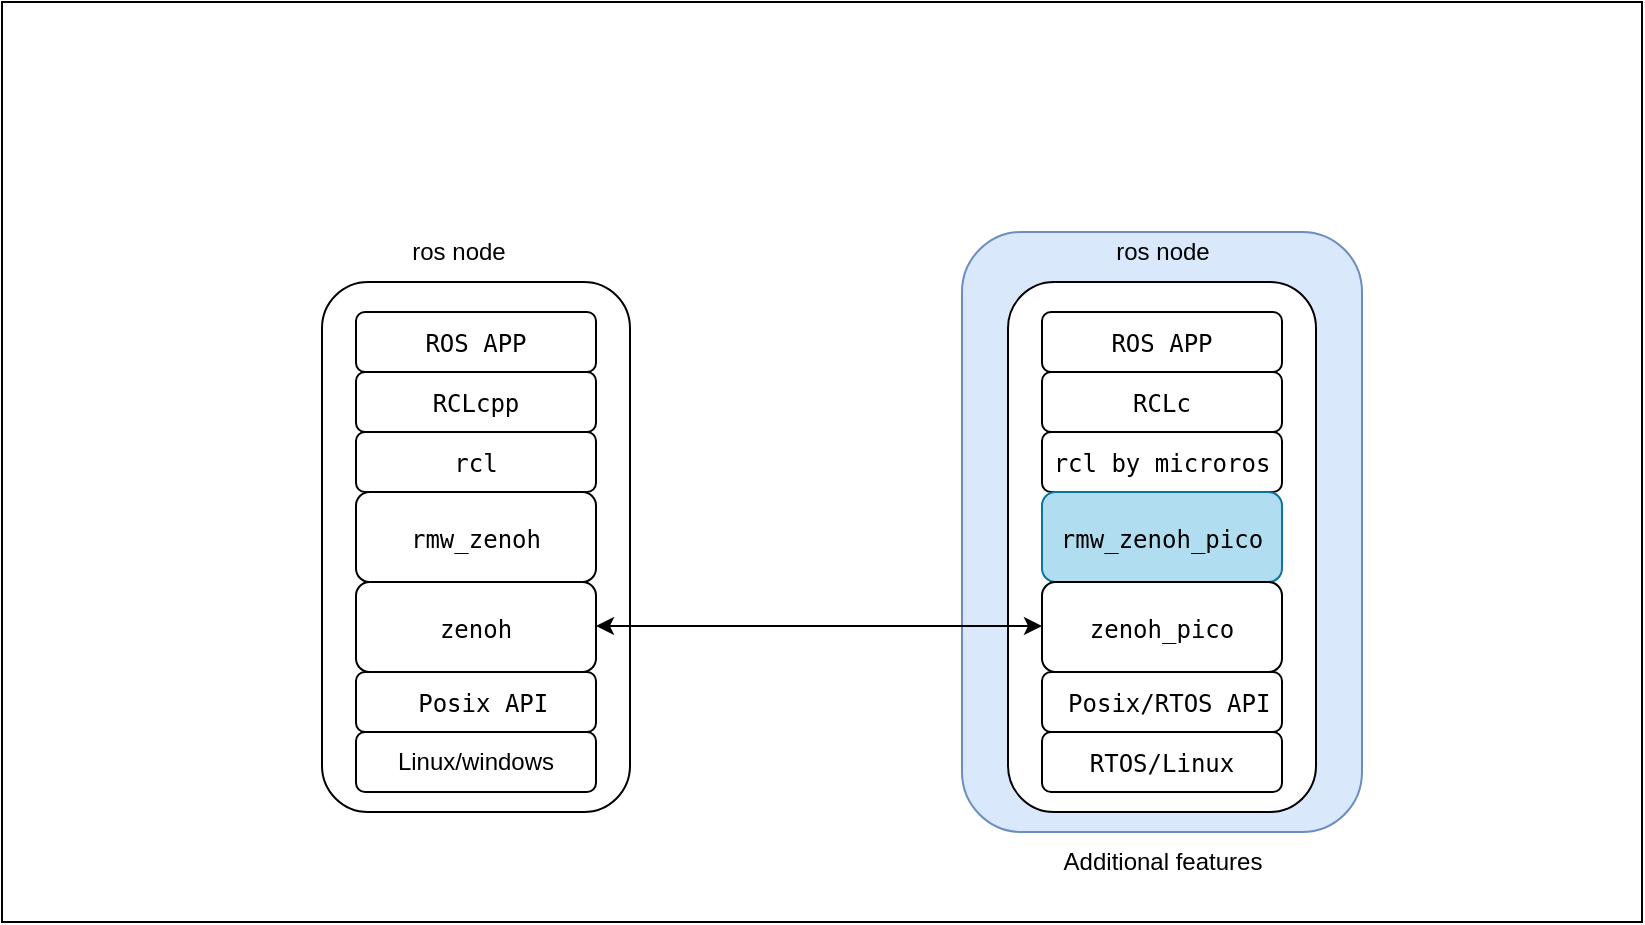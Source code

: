 <mxfile>
    <diagram id="b8ktaIeeIzfW4w9rLerg" name="ページ1">
        <mxGraphModel dx="691" dy="457" grid="1" gridSize="10" guides="1" tooltips="1" connect="1" arrows="1" fold="1" page="1" pageScale="1" pageWidth="827" pageHeight="1169" math="0" shadow="0">
            <root>
                <mxCell id="0"/>
                <mxCell id="1" parent="0"/>
                <mxCell id="108" value="" style="rounded=0;whiteSpace=wrap;html=1;" parent="1" vertex="1">
                    <mxGeometry y="40" width="820" height="460" as="geometry"/>
                </mxCell>
                <mxCell id="68" value="" style="rounded=1;whiteSpace=wrap;html=1;fillColor=#dae8fc;strokeColor=#6c8ebf;" parent="1" vertex="1">
                    <mxGeometry x="480" y="155" width="200" height="300" as="geometry"/>
                </mxCell>
                <mxCell id="7" value="" style="rounded=1;whiteSpace=wrap;html=1;" parent="1" vertex="1">
                    <mxGeometry x="160" y="180" width="154" height="265" as="geometry"/>
                </mxCell>
                <mxCell id="8" value="&lt;div style=&quot;background-color: rgb(255, 255, 255); font-family: &amp;quot;Droid Sans Mono&amp;quot;, &amp;quot;monospace&amp;quot;, monospace; line-height: 16px; white-space: pre;&quot;&gt;&lt;span&gt;&lt;font style=&quot;color: rgb(0, 0, 0);&quot;&gt; Posix API&lt;/font&gt;&lt;/span&gt;&lt;/div&gt;" style="rounded=1;whiteSpace=wrap;html=1;" parent="1" vertex="1">
                    <mxGeometry x="177" y="375" width="120" height="30" as="geometry"/>
                </mxCell>
                <mxCell id="9" value="&lt;div style=&quot;background-color: rgb(255, 255, 255); font-family: &amp;quot;Droid Sans Mono&amp;quot;, &amp;quot;monospace&amp;quot;, monospace; line-height: 16px; white-space: pre;&quot;&gt;&lt;span&gt;&lt;font style=&quot;color: rgb(0, 0, 0);&quot;&gt;RCLcpp&lt;/font&gt;&lt;/span&gt;&lt;/div&gt;" style="rounded=1;whiteSpace=wrap;html=1;" parent="1" vertex="1">
                    <mxGeometry x="177" y="225" width="120" height="30" as="geometry"/>
                </mxCell>
                <mxCell id="10" value="&lt;div style=&quot;background-color: rgb(255, 255, 255); font-family: &amp;quot;Droid Sans Mono&amp;quot;, &amp;quot;monospace&amp;quot;, monospace; line-height: 16px; white-space: pre;&quot;&gt;&lt;span&gt;&lt;font style=&quot;color: rgb(0, 0, 0);&quot;&gt;ROS APP&lt;/font&gt;&lt;/span&gt;&lt;/div&gt;" style="rounded=1;whiteSpace=wrap;html=1;" parent="1" vertex="1">
                    <mxGeometry x="177" y="195" width="120" height="30" as="geometry"/>
                </mxCell>
                <mxCell id="70" value="Additional features" style="text;html=1;align=center;verticalAlign=middle;resizable=0;points=[];autosize=1;strokeColor=none;fillColor=none;" parent="1" vertex="1">
                    <mxGeometry x="520" y="455" width="120" height="30" as="geometry"/>
                </mxCell>
                <mxCell id="87" value="ros node" style="text;html=1;align=center;verticalAlign=middle;whiteSpace=wrap;rounded=0;" parent="1" vertex="1">
                    <mxGeometry x="190" y="150" width="77" height="30" as="geometry"/>
                </mxCell>
                <mxCell id="90" value="Linux/windows" style="rounded=1;whiteSpace=wrap;html=1;" parent="1" vertex="1">
                    <mxGeometry x="177" y="405" width="120" height="30" as="geometry"/>
                </mxCell>
                <mxCell id="92" value="&lt;div style=&quot;background-color: rgb(255, 255, 255); font-family: &amp;quot;Droid Sans Mono&amp;quot;, &amp;quot;monospace&amp;quot;, monospace; line-height: 16px; white-space: pre;&quot;&gt;&lt;span&gt;&lt;font style=&quot;color: rgb(0, 0, 0);&quot;&gt;rcl&lt;/font&gt;&lt;/span&gt;&lt;/div&gt;" style="rounded=1;whiteSpace=wrap;html=1;" parent="1" vertex="1">
                    <mxGeometry x="177" y="255" width="120" height="30" as="geometry"/>
                </mxCell>
                <mxCell id="93" value="&lt;div style=&quot;background-color: rgb(255, 255, 255); font-family: &amp;quot;Droid Sans Mono&amp;quot;, &amp;quot;monospace&amp;quot;, monospace; line-height: 16px; white-space: pre;&quot;&gt;&lt;span&gt;&lt;font style=&quot;color: rgb(0, 0, 0);&quot;&gt;rmw_zenoh&lt;/font&gt;&lt;/span&gt;&lt;/div&gt;" style="rounded=1;whiteSpace=wrap;html=1;" parent="1" vertex="1">
                    <mxGeometry x="177" y="285" width="120" height="45" as="geometry"/>
                </mxCell>
                <mxCell id="94" value="&lt;div style=&quot;background-color: rgb(255, 255, 255); font-family: &amp;quot;Droid Sans Mono&amp;quot;, &amp;quot;monospace&amp;quot;, monospace; line-height: 16px; white-space: pre;&quot;&gt;&lt;span&gt;&lt;font style=&quot;color: rgb(0, 0, 0);&quot;&gt;zenoh&lt;/font&gt;&lt;/span&gt;&lt;/div&gt;" style="rounded=1;whiteSpace=wrap;html=1;" parent="1" vertex="1">
                    <mxGeometry x="177" y="330" width="120" height="45" as="geometry"/>
                </mxCell>
                <mxCell id="95" value="" style="rounded=1;whiteSpace=wrap;html=1;" parent="1" vertex="1">
                    <mxGeometry x="503" y="180" width="154" height="265" as="geometry"/>
                </mxCell>
                <mxCell id="96" value="&lt;div style=&quot;background-color: rgb(255, 255, 255); font-family: &amp;quot;Droid Sans Mono&amp;quot;, &amp;quot;monospace&amp;quot;, monospace; line-height: 16px; white-space: pre;&quot;&gt;&lt;div style=&quot;line-height: 16px;&quot;&gt;&lt;span&gt;&lt;font style=&quot;color: rgb(0, 0, 0);&quot;&gt; Posix/RTOS API&lt;/font&gt;&lt;/span&gt;&lt;/div&gt;&lt;/div&gt;" style="rounded=1;whiteSpace=wrap;html=1;" parent="1" vertex="1">
                    <mxGeometry x="520" y="375" width="120" height="30" as="geometry"/>
                </mxCell>
                <mxCell id="97" value="&lt;div style=&quot;background-color: rgb(255, 255, 255); font-family: &amp;quot;Droid Sans Mono&amp;quot;, &amp;quot;monospace&amp;quot;, monospace; line-height: 16px; white-space: pre;&quot;&gt;&lt;div style=&quot;line-height: 16px;&quot;&gt;&lt;span&gt;&lt;font style=&quot;color: rgb(0, 0, 0);&quot;&gt;RCLc&lt;/font&gt;&lt;/span&gt;&lt;/div&gt;&lt;/div&gt;" style="rounded=1;whiteSpace=wrap;html=1;" parent="1" vertex="1">
                    <mxGeometry x="520" y="225" width="120" height="30" as="geometry"/>
                </mxCell>
                <mxCell id="98" value="&lt;div style=&quot;background-color: rgb(255, 255, 255); font-family: &amp;quot;Droid Sans Mono&amp;quot;, &amp;quot;monospace&amp;quot;, monospace; line-height: 16px; white-space: pre;&quot;&gt;&lt;span&gt;&lt;font style=&quot;color: rgb(0, 0, 0);&quot;&gt;ROS APP&lt;/font&gt;&lt;/span&gt;&lt;/div&gt;" style="rounded=1;whiteSpace=wrap;html=1;" parent="1" vertex="1">
                    <mxGeometry x="520" y="195" width="120" height="30" as="geometry"/>
                </mxCell>
                <mxCell id="99" value="&lt;div style=&quot;background-color: rgb(255, 255, 255); font-family: &amp;quot;Droid Sans Mono&amp;quot;, &amp;quot;monospace&amp;quot;, monospace; line-height: 16px; white-space: pre;&quot;&gt;&lt;span&gt;&lt;font style=&quot;color: rgb(0, 0, 0);&quot;&gt;RTOS/Linux&lt;/font&gt;&lt;/span&gt;&lt;/div&gt;" style="rounded=1;whiteSpace=wrap;html=1;" parent="1" vertex="1">
                    <mxGeometry x="520" y="405" width="120" height="30" as="geometry"/>
                </mxCell>
                <mxCell id="100" value="&lt;div style=&quot;background-color: rgb(255, 255, 255); font-family: &amp;quot;Droid Sans Mono&amp;quot;, &amp;quot;monospace&amp;quot;, monospace; line-height: 16px; white-space: pre;&quot;&gt;&lt;span&gt;&lt;font style=&quot;color: rgb(0, 0, 0);&quot;&gt;rcl by microros&lt;/font&gt;&lt;/span&gt;&lt;/div&gt;" style="rounded=1;whiteSpace=wrap;html=1;" parent="1" vertex="1">
                    <mxGeometry x="520" y="255" width="120" height="30" as="geometry"/>
                </mxCell>
                <mxCell id="101" value="&lt;div style=&quot;font-family: &amp;quot;Droid Sans Mono&amp;quot;, &amp;quot;monospace&amp;quot;, monospace; line-height: 16px; white-space: pre;&quot;&gt;&lt;span&gt;&lt;font style=&quot;color: rgb(0, 0, 0);&quot;&gt;rmw_zenoh_pico&lt;/font&gt;&lt;/span&gt;&lt;/div&gt;" style="rounded=1;whiteSpace=wrap;html=1;fillColor=#b1ddf0;strokeColor=#10739e;labelBackgroundColor=none;" parent="1" vertex="1">
                    <mxGeometry x="520" y="285" width="120" height="45" as="geometry"/>
                </mxCell>
                <mxCell id="102" value="&lt;div style=&quot;background-color: rgb(255, 255, 255); font-family: &amp;quot;Droid Sans Mono&amp;quot;, &amp;quot;monospace&amp;quot;, monospace; line-height: 16px; white-space: pre;&quot;&gt;&lt;span&gt;&lt;font style=&quot;color: rgb(0, 0, 0);&quot;&gt;zenoh_pico&lt;/font&gt;&lt;/span&gt;&lt;/div&gt;" style="rounded=1;whiteSpace=wrap;html=1;" parent="1" vertex="1">
                    <mxGeometry x="520" y="330" width="120" height="45" as="geometry"/>
                </mxCell>
                <mxCell id="103" value="ros node" style="text;html=1;align=center;verticalAlign=middle;whiteSpace=wrap;rounded=0;" parent="1" vertex="1">
                    <mxGeometry x="533.5" y="150" width="93" height="30" as="geometry"/>
                </mxCell>
                <mxCell id="112" style="edgeStyle=orthogonalEdgeStyle;html=1;entryX=0;entryY=0.75;entryDx=0;entryDy=0;exitX=1;exitY=0.75;exitDx=0;exitDy=0;startArrow=classic;startFill=1;" parent="1" edge="1">
                    <mxGeometry relative="1" as="geometry">
                        <mxPoint x="297" y="352" as="sourcePoint"/>
                        <mxPoint x="520" y="352" as="targetPoint"/>
                    </mxGeometry>
                </mxCell>
            </root>
        </mxGraphModel>
    </diagram>
</mxfile>
